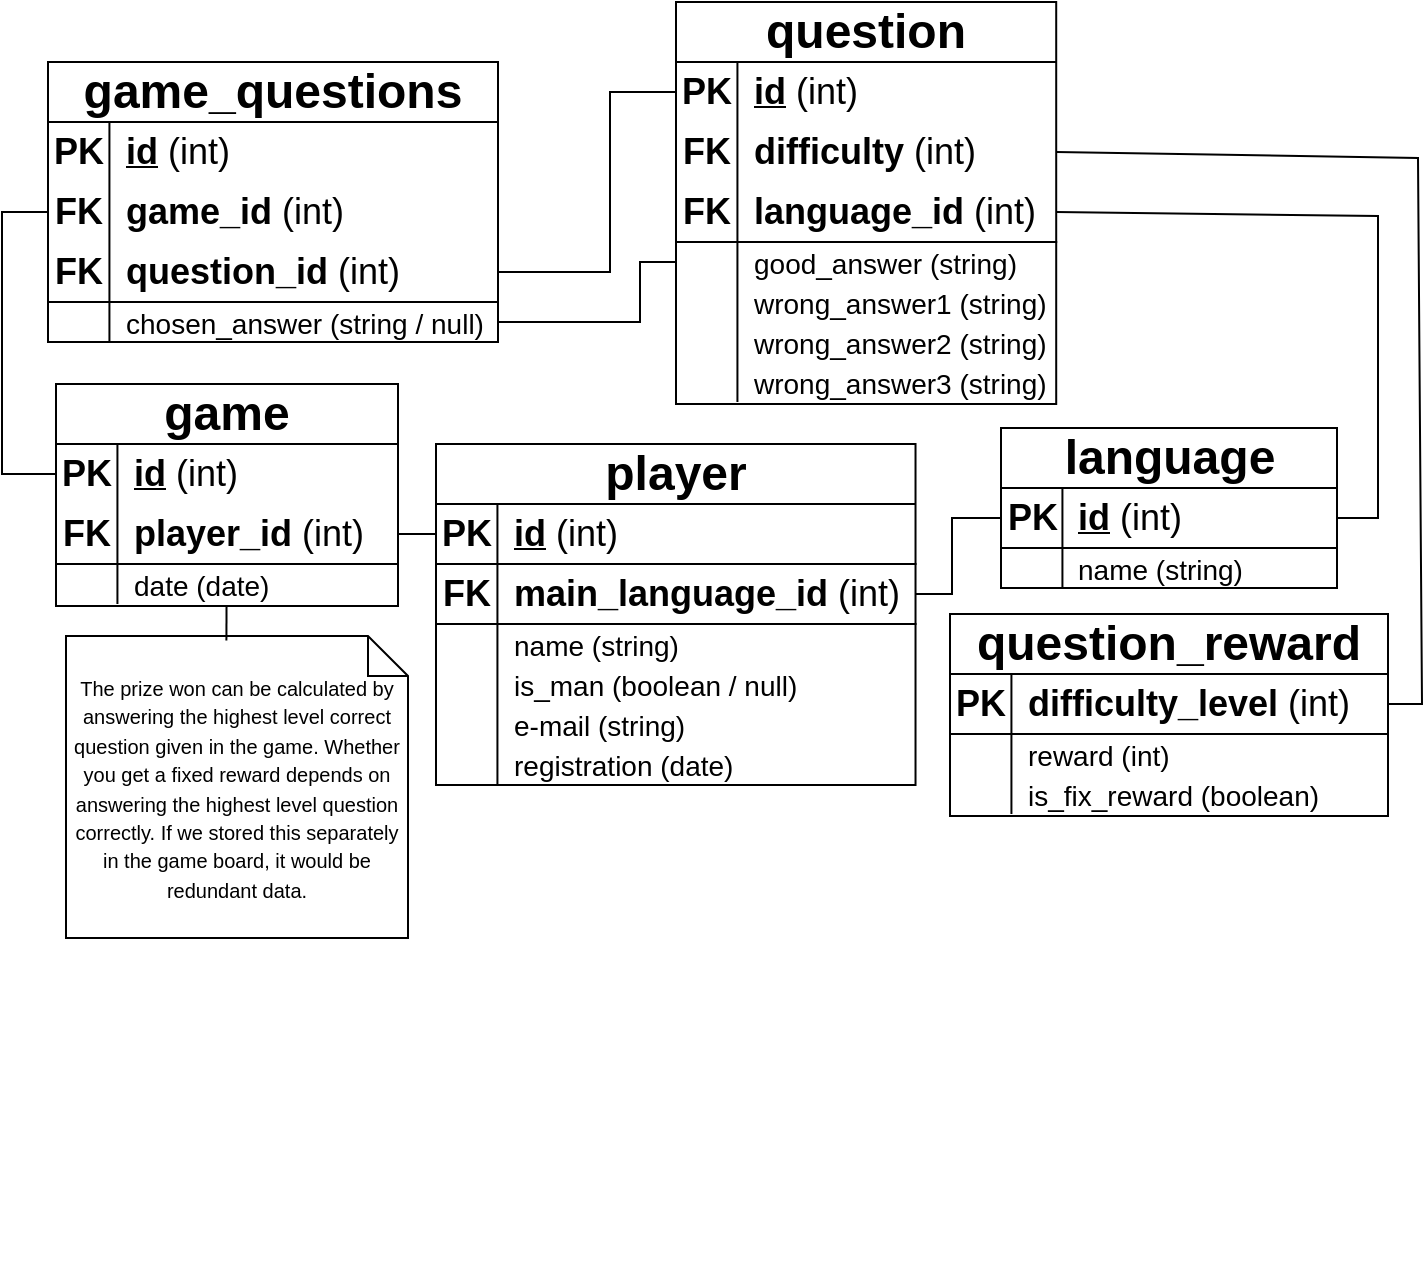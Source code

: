 <mxfile version="21.7.4" type="device">
  <diagram name="Page-1" id="cfBk19PfN_RASMxErwAL">
    <mxGraphModel dx="989" dy="537" grid="0" gridSize="10" guides="1" tooltips="1" connect="1" arrows="1" fold="1" page="1" pageScale="1" pageWidth="850" pageHeight="1100" math="0" shadow="0">
      <root>
        <mxCell id="0" />
        <mxCell id="1" parent="0" />
        <mxCell id="Cbe2RraBzgDYHhXFiiV8-69" value="&lt;font style=&quot;font-size: 24px;&quot;&gt;player&lt;/font&gt;" style="shape=table;startSize=30;container=1;collapsible=1;childLayout=tableLayout;fixedRows=1;rowLines=0;fontStyle=1;align=center;resizeLast=1;html=1;whiteSpace=wrap;labelBorderColor=none;" parent="1" vertex="1">
          <mxGeometry x="349" y="349" width="239.759" height="170.5" as="geometry">
            <mxRectangle x="263" y="378.5" width="107" height="41" as="alternateBounds" />
          </mxGeometry>
        </mxCell>
        <mxCell id="Cbe2RraBzgDYHhXFiiV8-70" value="" style="shape=tableRow;horizontal=0;startSize=0;swimlaneHead=0;swimlaneBody=0;fillColor=none;collapsible=0;dropTarget=0;points=[[0,0.5],[1,0.5]];portConstraint=eastwest;top=0;left=0;right=0;bottom=0;html=1;" parent="Cbe2RraBzgDYHhXFiiV8-69" vertex="1">
          <mxGeometry y="30" width="239.759" height="30" as="geometry" />
        </mxCell>
        <mxCell id="Cbe2RraBzgDYHhXFiiV8-71" value="&lt;font style=&quot;font-size: 18px;&quot;&gt;PK&lt;/font&gt;" style="shape=partialRectangle;connectable=0;fillColor=none;top=0;left=0;bottom=1;right=0;fontStyle=1;overflow=hidden;html=1;whiteSpace=wrap;" parent="Cbe2RraBzgDYHhXFiiV8-70" vertex="1">
          <mxGeometry width="30.714" height="30" as="geometry">
            <mxRectangle width="30.714" height="30" as="alternateBounds" />
          </mxGeometry>
        </mxCell>
        <mxCell id="Cbe2RraBzgDYHhXFiiV8-72" value="&lt;font style=&quot;font-size: 18px;&quot;&gt;&lt;u&gt;id&lt;/u&gt;&lt;span style=&quot;font-weight: normal;&quot;&gt; (int)&lt;/span&gt;&lt;/font&gt;" style="shape=partialRectangle;connectable=0;fillColor=none;top=0;left=0;bottom=1;right=0;align=left;spacingLeft=6;fontStyle=1;overflow=hidden;html=1;whiteSpace=wrap;strokeColor=inherit;" parent="Cbe2RraBzgDYHhXFiiV8-70" vertex="1">
          <mxGeometry x="30.714" width="209.044" height="30" as="geometry">
            <mxRectangle width="209.044" height="30" as="alternateBounds" />
          </mxGeometry>
        </mxCell>
        <mxCell id="B2TTQy6Bw16YjT0ZgOKs-79" value="" style="shape=tableRow;horizontal=0;startSize=0;swimlaneHead=0;swimlaneBody=0;fillColor=none;collapsible=0;dropTarget=0;points=[[0,0.5],[1,0.5]];portConstraint=eastwest;top=0;left=0;right=0;bottom=0;html=1;" vertex="1" parent="Cbe2RraBzgDYHhXFiiV8-69">
          <mxGeometry y="60" width="239.759" height="30" as="geometry" />
        </mxCell>
        <mxCell id="B2TTQy6Bw16YjT0ZgOKs-80" value="&lt;font style=&quot;font-size: 18px;&quot;&gt;FK&lt;/font&gt;" style="shape=partialRectangle;connectable=0;fillColor=none;top=0;left=0;bottom=1;right=0;fontStyle=1;overflow=hidden;html=1;whiteSpace=wrap;" vertex="1" parent="B2TTQy6Bw16YjT0ZgOKs-79">
          <mxGeometry width="30.714" height="30" as="geometry">
            <mxRectangle width="30.714" height="30" as="alternateBounds" />
          </mxGeometry>
        </mxCell>
        <mxCell id="B2TTQy6Bw16YjT0ZgOKs-81" value="&lt;span style=&quot;font-size: 18px;&quot;&gt;main_language_id &lt;span style=&quot;font-weight: normal;&quot;&gt;(int)&lt;/span&gt;&lt;/span&gt;" style="shape=partialRectangle;connectable=0;fillColor=none;top=0;left=0;bottom=1;right=0;align=left;spacingLeft=6;fontStyle=1;overflow=hidden;html=1;whiteSpace=wrap;strokeColor=inherit;" vertex="1" parent="B2TTQy6Bw16YjT0ZgOKs-79">
          <mxGeometry x="30.714" width="209.044" height="30" as="geometry">
            <mxRectangle width="209.044" height="30" as="alternateBounds" />
          </mxGeometry>
        </mxCell>
        <mxCell id="Cbe2RraBzgDYHhXFiiV8-76" value="" style="shape=tableRow;horizontal=0;startSize=0;swimlaneHead=0;swimlaneBody=0;fillColor=none;collapsible=0;dropTarget=0;points=[[0,0.5],[1,0.5]];portConstraint=eastwest;top=0;left=0;right=0;bottom=0;html=1;" parent="Cbe2RraBzgDYHhXFiiV8-69" vertex="1">
          <mxGeometry y="90" width="239.759" height="20" as="geometry" />
        </mxCell>
        <mxCell id="Cbe2RraBzgDYHhXFiiV8-77" value="" style="shape=partialRectangle;connectable=0;fillColor=none;top=0;left=0;bottom=0;right=0;editable=1;overflow=hidden;html=1;whiteSpace=wrap;" parent="Cbe2RraBzgDYHhXFiiV8-76" vertex="1">
          <mxGeometry width="30.714" height="20" as="geometry">
            <mxRectangle width="30.714" height="20" as="alternateBounds" />
          </mxGeometry>
        </mxCell>
        <mxCell id="Cbe2RraBzgDYHhXFiiV8-78" value="&lt;font style=&quot;font-size: 14px;&quot;&gt;name (string)&lt;/font&gt;" style="shape=partialRectangle;connectable=0;fillColor=none;top=0;left=0;bottom=0;right=0;align=left;spacingLeft=6;overflow=hidden;html=1;whiteSpace=wrap;spacingTop=0;" parent="Cbe2RraBzgDYHhXFiiV8-76" vertex="1">
          <mxGeometry x="30.714" width="209.044" height="20" as="geometry">
            <mxRectangle width="209.044" height="20" as="alternateBounds" />
          </mxGeometry>
        </mxCell>
        <mxCell id="Cbe2RraBzgDYHhXFiiV8-79" value="" style="shape=tableRow;horizontal=0;startSize=0;swimlaneHead=0;swimlaneBody=0;fillColor=none;collapsible=0;dropTarget=0;points=[[0,0.5],[1,0.5]];portConstraint=eastwest;top=0;left=0;right=0;bottom=0;html=1;" parent="Cbe2RraBzgDYHhXFiiV8-69" vertex="1">
          <mxGeometry y="110" width="239.759" height="20" as="geometry" />
        </mxCell>
        <mxCell id="Cbe2RraBzgDYHhXFiiV8-80" value="" style="shape=partialRectangle;connectable=0;fillColor=none;top=0;left=0;bottom=0;right=0;editable=1;overflow=hidden;html=1;whiteSpace=wrap;" parent="Cbe2RraBzgDYHhXFiiV8-79" vertex="1">
          <mxGeometry width="30.714" height="20" as="geometry">
            <mxRectangle width="30.714" height="20" as="alternateBounds" />
          </mxGeometry>
        </mxCell>
        <mxCell id="Cbe2RraBzgDYHhXFiiV8-81" value="&lt;font style=&quot;font-size: 14px;&quot;&gt;is_man (boolean / null)&lt;/font&gt;" style="shape=partialRectangle;connectable=0;fillColor=none;top=0;left=0;bottom=0;right=0;align=left;spacingLeft=6;overflow=hidden;html=1;whiteSpace=wrap;spacing=2;spacingTop=0;" parent="Cbe2RraBzgDYHhXFiiV8-79" vertex="1">
          <mxGeometry x="30.714" width="209.044" height="20" as="geometry">
            <mxRectangle width="209.044" height="20" as="alternateBounds" />
          </mxGeometry>
        </mxCell>
        <mxCell id="Cbe2RraBzgDYHhXFiiV8-86" value="" style="shape=tableRow;horizontal=0;startSize=0;swimlaneHead=0;swimlaneBody=0;fillColor=none;collapsible=0;dropTarget=0;points=[[0,0.5],[1,0.5]];portConstraint=eastwest;top=0;left=0;right=0;bottom=0;html=1;" parent="Cbe2RraBzgDYHhXFiiV8-69" vertex="1">
          <mxGeometry y="130" width="239.759" height="20" as="geometry" />
        </mxCell>
        <mxCell id="Cbe2RraBzgDYHhXFiiV8-87" value="" style="shape=partialRectangle;connectable=0;fillColor=none;top=0;left=0;bottom=0;right=0;editable=1;overflow=hidden;html=1;whiteSpace=wrap;" parent="Cbe2RraBzgDYHhXFiiV8-86" vertex="1">
          <mxGeometry width="30.714" height="20" as="geometry">
            <mxRectangle width="30.714" height="20" as="alternateBounds" />
          </mxGeometry>
        </mxCell>
        <mxCell id="Cbe2RraBzgDYHhXFiiV8-88" value="&lt;font style=&quot;font-size: 14px;&quot;&gt;e-mail (string)&lt;br&gt;&lt;/font&gt;" style="shape=partialRectangle;connectable=0;fillColor=none;top=0;left=0;bottom=0;right=0;align=left;spacingLeft=6;overflow=hidden;html=1;whiteSpace=wrap;spacingTop=0;" parent="Cbe2RraBzgDYHhXFiiV8-86" vertex="1">
          <mxGeometry x="30.714" width="209.044" height="20" as="geometry">
            <mxRectangle width="209.044" height="20" as="alternateBounds" />
          </mxGeometry>
        </mxCell>
        <mxCell id="B2TTQy6Bw16YjT0ZgOKs-39" value="" style="shape=tableRow;horizontal=0;startSize=0;swimlaneHead=0;swimlaneBody=0;fillColor=none;collapsible=0;dropTarget=0;points=[[0,0.5],[1,0.5]];portConstraint=eastwest;top=0;left=0;right=0;bottom=0;html=1;" vertex="1" parent="Cbe2RraBzgDYHhXFiiV8-69">
          <mxGeometry y="150" width="239.759" height="20" as="geometry" />
        </mxCell>
        <mxCell id="B2TTQy6Bw16YjT0ZgOKs-40" value="" style="shape=partialRectangle;connectable=0;fillColor=none;top=0;left=0;bottom=0;right=0;editable=1;overflow=hidden;html=1;whiteSpace=wrap;" vertex="1" parent="B2TTQy6Bw16YjT0ZgOKs-39">
          <mxGeometry width="30.714" height="20" as="geometry">
            <mxRectangle width="30.714" height="20" as="alternateBounds" />
          </mxGeometry>
        </mxCell>
        <mxCell id="B2TTQy6Bw16YjT0ZgOKs-41" value="&lt;font style=&quot;font-size: 14px;&quot;&gt;registration (date)&lt;br&gt;&lt;/font&gt;" style="shape=partialRectangle;connectable=0;fillColor=none;top=0;left=0;bottom=0;right=0;align=left;spacingLeft=6;overflow=hidden;html=1;whiteSpace=wrap;spacingTop=0;" vertex="1" parent="B2TTQy6Bw16YjT0ZgOKs-39">
          <mxGeometry x="30.714" width="209.044" height="20" as="geometry">
            <mxRectangle width="209.044" height="20" as="alternateBounds" />
          </mxGeometry>
        </mxCell>
        <mxCell id="Cbe2RraBzgDYHhXFiiV8-89" value="&lt;font style=&quot;font-size: 24px;&quot;&gt;question&lt;/font&gt;" style="shape=table;startSize=30;container=1;collapsible=1;childLayout=tableLayout;fixedRows=1;rowLines=0;fontStyle=1;align=center;resizeLast=1;html=1;whiteSpace=wrap;labelBorderColor=none;" parent="1" vertex="1">
          <mxGeometry x="469" y="128" width="190.103" height="201" as="geometry">
            <mxRectangle x="573" y="292" width="107" height="41" as="alternateBounds" />
          </mxGeometry>
        </mxCell>
        <mxCell id="Cbe2RraBzgDYHhXFiiV8-90" value="" style="shape=tableRow;horizontal=0;startSize=0;swimlaneHead=0;swimlaneBody=0;fillColor=none;collapsible=0;dropTarget=0;points=[[0,0.5],[1,0.5]];portConstraint=eastwest;top=0;left=0;right=0;bottom=0;html=1;" parent="Cbe2RraBzgDYHhXFiiV8-89" vertex="1">
          <mxGeometry y="30" width="190.103" height="30" as="geometry" />
        </mxCell>
        <mxCell id="Cbe2RraBzgDYHhXFiiV8-91" value="&lt;font style=&quot;font-size: 18px;&quot;&gt;PK&lt;/font&gt;" style="shape=partialRectangle;connectable=0;fillColor=none;top=0;left=0;bottom=0;right=0;fontStyle=1;overflow=hidden;html=1;whiteSpace=wrap;" parent="Cbe2RraBzgDYHhXFiiV8-90" vertex="1">
          <mxGeometry width="30.714" height="30" as="geometry">
            <mxRectangle width="30.714" height="30" as="alternateBounds" />
          </mxGeometry>
        </mxCell>
        <mxCell id="Cbe2RraBzgDYHhXFiiV8-92" value="&lt;font style=&quot;font-size: 18px;&quot;&gt;&lt;u&gt;id&lt;/u&gt;&lt;span style=&quot;font-weight: normal;&quot;&gt; (int)&lt;/span&gt;&lt;/font&gt;" style="shape=partialRectangle;connectable=0;fillColor=none;top=0;left=0;bottom=0;right=0;align=left;spacingLeft=6;fontStyle=1;overflow=hidden;html=1;whiteSpace=wrap;strokeColor=inherit;" parent="Cbe2RraBzgDYHhXFiiV8-90" vertex="1">
          <mxGeometry x="30.714" width="159.389" height="30" as="geometry">
            <mxRectangle width="159.389" height="30" as="alternateBounds" />
          </mxGeometry>
        </mxCell>
        <mxCell id="B2TTQy6Bw16YjT0ZgOKs-75" value="" style="shape=tableRow;horizontal=0;startSize=0;swimlaneHead=0;swimlaneBody=0;fillColor=none;collapsible=0;dropTarget=0;points=[[0,0.5],[1,0.5]];portConstraint=eastwest;top=0;left=0;right=0;bottom=0;html=1;" vertex="1" parent="Cbe2RraBzgDYHhXFiiV8-89">
          <mxGeometry y="60" width="190.103" height="30" as="geometry" />
        </mxCell>
        <mxCell id="B2TTQy6Bw16YjT0ZgOKs-76" value="&lt;font style=&quot;font-size: 18px;&quot;&gt;FK&lt;/font&gt;" style="shape=partialRectangle;connectable=0;fillColor=none;top=0;left=0;bottom=0;right=0;fontStyle=1;overflow=hidden;html=1;whiteSpace=wrap;" vertex="1" parent="B2TTQy6Bw16YjT0ZgOKs-75">
          <mxGeometry width="30.714" height="30" as="geometry">
            <mxRectangle width="30.714" height="30" as="alternateBounds" />
          </mxGeometry>
        </mxCell>
        <mxCell id="B2TTQy6Bw16YjT0ZgOKs-77" value="&lt;font style=&quot;font-size: 18px;&quot;&gt;difficulty&lt;span style=&quot;font-weight: normal;&quot;&gt; (int)&lt;/span&gt;&lt;/font&gt;" style="shape=partialRectangle;connectable=0;fillColor=none;top=0;left=0;bottom=0;right=0;align=left;spacingLeft=6;fontStyle=1;overflow=hidden;html=1;whiteSpace=wrap;strokeColor=inherit;" vertex="1" parent="B2TTQy6Bw16YjT0ZgOKs-75">
          <mxGeometry x="30.714" width="159.389" height="30" as="geometry">
            <mxRectangle width="159.389" height="30" as="alternateBounds" />
          </mxGeometry>
        </mxCell>
        <mxCell id="B2TTQy6Bw16YjT0ZgOKs-72" value="" style="shape=tableRow;horizontal=0;startSize=0;swimlaneHead=0;swimlaneBody=0;fillColor=none;collapsible=0;dropTarget=0;points=[[0,0.5],[1,0.5]];portConstraint=eastwest;top=0;left=0;right=0;bottom=0;html=1;" vertex="1" parent="Cbe2RraBzgDYHhXFiiV8-89">
          <mxGeometry y="90" width="190.103" height="30" as="geometry" />
        </mxCell>
        <mxCell id="B2TTQy6Bw16YjT0ZgOKs-73" value="&lt;font style=&quot;font-size: 18px;&quot;&gt;FK&lt;/font&gt;" style="shape=partialRectangle;connectable=0;fillColor=none;top=0;left=0;bottom=1;right=0;fontStyle=1;overflow=hidden;html=1;whiteSpace=wrap;" vertex="1" parent="B2TTQy6Bw16YjT0ZgOKs-72">
          <mxGeometry width="30.714" height="30" as="geometry">
            <mxRectangle width="30.714" height="30" as="alternateBounds" />
          </mxGeometry>
        </mxCell>
        <mxCell id="B2TTQy6Bw16YjT0ZgOKs-74" value="&lt;font style=&quot;font-size: 18px;&quot;&gt;language_id&lt;span style=&quot;font-weight: normal;&quot;&gt;&amp;nbsp;(int)&lt;/span&gt;&lt;/font&gt;" style="shape=partialRectangle;connectable=0;fillColor=none;top=0;left=0;bottom=1;right=0;align=left;spacingLeft=6;fontStyle=1;overflow=hidden;html=1;whiteSpace=wrap;strokeColor=inherit;" vertex="1" parent="B2TTQy6Bw16YjT0ZgOKs-72">
          <mxGeometry x="30.714" width="159.389" height="30" as="geometry">
            <mxRectangle width="159.389" height="30" as="alternateBounds" />
          </mxGeometry>
        </mxCell>
        <mxCell id="Cbe2RraBzgDYHhXFiiV8-96" value="" style="shape=tableRow;horizontal=0;startSize=0;swimlaneHead=0;swimlaneBody=0;fillColor=none;collapsible=0;dropTarget=0;points=[[0,0.5],[1,0.5]];portConstraint=eastwest;top=0;left=0;right=0;bottom=0;html=1;" parent="Cbe2RraBzgDYHhXFiiV8-89" vertex="1">
          <mxGeometry y="120" width="190.103" height="20" as="geometry" />
        </mxCell>
        <mxCell id="Cbe2RraBzgDYHhXFiiV8-97" value="" style="shape=partialRectangle;connectable=0;fillColor=none;top=0;left=0;bottom=0;right=0;editable=1;overflow=hidden;html=1;whiteSpace=wrap;" parent="Cbe2RraBzgDYHhXFiiV8-96" vertex="1">
          <mxGeometry width="30.714" height="20" as="geometry">
            <mxRectangle width="30.714" height="20" as="alternateBounds" />
          </mxGeometry>
        </mxCell>
        <mxCell id="Cbe2RraBzgDYHhXFiiV8-98" value="&lt;font style=&quot;font-size: 14px;&quot;&gt;good_answer (string)&lt;/font&gt;" style="shape=partialRectangle;connectable=0;fillColor=none;top=0;left=0;bottom=0;right=0;align=left;spacingLeft=6;overflow=hidden;html=1;whiteSpace=wrap;spacing=2;spacingTop=0;" parent="Cbe2RraBzgDYHhXFiiV8-96" vertex="1">
          <mxGeometry x="30.714" width="159.389" height="20" as="geometry">
            <mxRectangle width="159.389" height="20" as="alternateBounds" />
          </mxGeometry>
        </mxCell>
        <mxCell id="Cbe2RraBzgDYHhXFiiV8-99" value="" style="shape=tableRow;horizontal=0;startSize=0;swimlaneHead=0;swimlaneBody=0;fillColor=none;collapsible=0;dropTarget=0;points=[[0,0.5],[1,0.5]];portConstraint=eastwest;top=0;left=0;right=0;bottom=0;html=1;" parent="Cbe2RraBzgDYHhXFiiV8-89" vertex="1">
          <mxGeometry y="140" width="190.103" height="20" as="geometry" />
        </mxCell>
        <mxCell id="Cbe2RraBzgDYHhXFiiV8-100" value="" style="shape=partialRectangle;connectable=0;fillColor=none;top=0;left=0;bottom=0;right=0;editable=1;overflow=hidden;html=1;whiteSpace=wrap;" parent="Cbe2RraBzgDYHhXFiiV8-99" vertex="1">
          <mxGeometry width="30.714" height="20" as="geometry">
            <mxRectangle width="30.714" height="20" as="alternateBounds" />
          </mxGeometry>
        </mxCell>
        <mxCell id="Cbe2RraBzgDYHhXFiiV8-101" value="&lt;font style=&quot;font-size: 14px;&quot;&gt;wrong_answer1 (string)&lt;/font&gt;" style="shape=partialRectangle;connectable=0;fillColor=none;top=0;left=0;bottom=0;right=0;align=left;spacingLeft=6;overflow=hidden;html=1;whiteSpace=wrap;spacingTop=0;" parent="Cbe2RraBzgDYHhXFiiV8-99" vertex="1">
          <mxGeometry x="30.714" width="159.389" height="20" as="geometry">
            <mxRectangle width="159.389" height="20" as="alternateBounds" />
          </mxGeometry>
        </mxCell>
        <mxCell id="Cbe2RraBzgDYHhXFiiV8-102" value="" style="shape=tableRow;horizontal=0;startSize=0;swimlaneHead=0;swimlaneBody=0;fillColor=none;collapsible=0;dropTarget=0;points=[[0,0.5],[1,0.5]];portConstraint=eastwest;top=0;left=0;right=0;bottom=0;html=1;" parent="Cbe2RraBzgDYHhXFiiV8-89" vertex="1">
          <mxGeometry y="160" width="190.103" height="20" as="geometry" />
        </mxCell>
        <mxCell id="Cbe2RraBzgDYHhXFiiV8-103" value="" style="shape=partialRectangle;connectable=0;fillColor=none;top=0;left=0;bottom=0;right=0;editable=1;overflow=hidden;html=1;whiteSpace=wrap;" parent="Cbe2RraBzgDYHhXFiiV8-102" vertex="1">
          <mxGeometry width="30.714" height="20" as="geometry">
            <mxRectangle width="30.714" height="20" as="alternateBounds" />
          </mxGeometry>
        </mxCell>
        <mxCell id="Cbe2RraBzgDYHhXFiiV8-104" value="&lt;font style=&quot;font-size: 14px;&quot;&gt;wrong_answer2 (string)&lt;/font&gt;" style="shape=partialRectangle;connectable=0;fillColor=none;top=0;left=0;bottom=0;right=0;align=left;spacingLeft=6;overflow=hidden;html=1;whiteSpace=wrap;spacingTop=0;" parent="Cbe2RraBzgDYHhXFiiV8-102" vertex="1">
          <mxGeometry x="30.714" width="159.389" height="20" as="geometry">
            <mxRectangle width="159.389" height="20" as="alternateBounds" />
          </mxGeometry>
        </mxCell>
        <mxCell id="Cbe2RraBzgDYHhXFiiV8-105" value="" style="shape=tableRow;horizontal=0;startSize=0;swimlaneHead=0;swimlaneBody=0;fillColor=none;collapsible=0;dropTarget=0;points=[[0,0.5],[1,0.5]];portConstraint=eastwest;top=0;left=0;right=0;bottom=0;html=1;" parent="Cbe2RraBzgDYHhXFiiV8-89" vertex="1">
          <mxGeometry y="180" width="190.103" height="20" as="geometry" />
        </mxCell>
        <mxCell id="Cbe2RraBzgDYHhXFiiV8-106" value="" style="shape=partialRectangle;connectable=0;fillColor=none;top=0;left=0;bottom=0;right=0;editable=1;overflow=hidden;html=1;whiteSpace=wrap;" parent="Cbe2RraBzgDYHhXFiiV8-105" vertex="1">
          <mxGeometry width="30.714" height="20" as="geometry">
            <mxRectangle width="30.714" height="20" as="alternateBounds" />
          </mxGeometry>
        </mxCell>
        <mxCell id="Cbe2RraBzgDYHhXFiiV8-107" value="&lt;font style=&quot;font-size: 14px;&quot;&gt;wrong_answer3 (string)&lt;/font&gt;" style="shape=partialRectangle;connectable=0;fillColor=none;top=0;left=0;bottom=0;right=0;align=left;spacingLeft=6;overflow=hidden;html=1;whiteSpace=wrap;spacingTop=0;" parent="Cbe2RraBzgDYHhXFiiV8-105" vertex="1">
          <mxGeometry x="30.714" width="159.389" height="20" as="geometry">
            <mxRectangle width="159.389" height="20" as="alternateBounds" />
          </mxGeometry>
        </mxCell>
        <mxCell id="Cbe2RraBzgDYHhXFiiV8-108" value="&lt;font style=&quot;font-size: 24px;&quot;&gt;game&lt;/font&gt;" style="shape=table;startSize=30;container=1;collapsible=1;childLayout=tableLayout;fixedRows=1;rowLines=0;fontStyle=1;align=center;resizeLast=1;html=1;whiteSpace=wrap;labelBorderColor=none;" parent="1" vertex="1">
          <mxGeometry x="159" y="319" width="171" height="111" as="geometry">
            <mxRectangle x="573" y="292" width="107" height="41" as="alternateBounds" />
          </mxGeometry>
        </mxCell>
        <mxCell id="Cbe2RraBzgDYHhXFiiV8-109" value="" style="shape=tableRow;horizontal=0;startSize=0;swimlaneHead=0;swimlaneBody=0;fillColor=none;collapsible=0;dropTarget=0;points=[[0,0.5],[1,0.5]];portConstraint=eastwest;top=0;left=0;right=0;bottom=0;html=1;" parent="Cbe2RraBzgDYHhXFiiV8-108" vertex="1">
          <mxGeometry y="30" width="171" height="30" as="geometry" />
        </mxCell>
        <mxCell id="Cbe2RraBzgDYHhXFiiV8-110" value="&lt;font style=&quot;font-size: 18px;&quot;&gt;PK&lt;/font&gt;" style="shape=partialRectangle;connectable=0;fillColor=none;top=0;left=0;bottom=0;right=0;fontStyle=1;overflow=hidden;html=1;whiteSpace=wrap;" parent="Cbe2RraBzgDYHhXFiiV8-109" vertex="1">
          <mxGeometry width="30.714" height="30" as="geometry">
            <mxRectangle width="30.714" height="30" as="alternateBounds" />
          </mxGeometry>
        </mxCell>
        <mxCell id="Cbe2RraBzgDYHhXFiiV8-111" value="&lt;font style=&quot;font-size: 18px;&quot;&gt;&lt;u&gt;id&lt;/u&gt;&lt;span style=&quot;font-weight: normal;&quot;&gt; (int)&lt;/span&gt;&lt;/font&gt;" style="shape=partialRectangle;connectable=0;fillColor=none;top=0;left=0;bottom=0;right=0;align=left;spacingLeft=6;fontStyle=1;overflow=hidden;html=1;whiteSpace=wrap;strokeColor=inherit;" parent="Cbe2RraBzgDYHhXFiiV8-109" vertex="1">
          <mxGeometry x="30.714" width="140.286" height="30" as="geometry">
            <mxRectangle width="140.286" height="30" as="alternateBounds" />
          </mxGeometry>
        </mxCell>
        <mxCell id="Cbe2RraBzgDYHhXFiiV8-121" value="" style="shape=tableRow;horizontal=0;startSize=0;swimlaneHead=0;swimlaneBody=0;fillColor=none;collapsible=0;dropTarget=0;points=[[0,0.5],[1,0.5]];portConstraint=eastwest;top=0;left=0;right=0;bottom=0;html=1;" parent="Cbe2RraBzgDYHhXFiiV8-108" vertex="1">
          <mxGeometry y="60" width="171" height="30" as="geometry" />
        </mxCell>
        <mxCell id="Cbe2RraBzgDYHhXFiiV8-122" value="&lt;font style=&quot;font-size: 18px;&quot;&gt;FK&lt;/font&gt;" style="shape=partialRectangle;connectable=0;fillColor=none;top=0;left=0;bottom=1;right=0;fontStyle=1;overflow=hidden;html=1;whiteSpace=wrap;" parent="Cbe2RraBzgDYHhXFiiV8-121" vertex="1">
          <mxGeometry width="30.714" height="30" as="geometry">
            <mxRectangle width="30.714" height="30" as="alternateBounds" />
          </mxGeometry>
        </mxCell>
        <mxCell id="Cbe2RraBzgDYHhXFiiV8-123" value="&lt;font style=&quot;font-size: 18px;&quot;&gt;player_id&amp;nbsp;&lt;span style=&quot;font-weight: normal;&quot;&gt;(int)&lt;/span&gt;&lt;/font&gt;" style="shape=partialRectangle;connectable=0;fillColor=none;top=0;left=0;bottom=1;right=0;align=left;spacingLeft=6;fontStyle=1;overflow=hidden;html=1;whiteSpace=wrap;strokeColor=inherit;" parent="Cbe2RraBzgDYHhXFiiV8-121" vertex="1">
          <mxGeometry x="30.714" width="140.286" height="30" as="geometry">
            <mxRectangle width="140.286" height="30" as="alternateBounds" />
          </mxGeometry>
        </mxCell>
        <mxCell id="Cbe2RraBzgDYHhXFiiV8-112" value="" style="shape=tableRow;horizontal=0;startSize=0;swimlaneHead=0;swimlaneBody=0;fillColor=none;collapsible=0;dropTarget=0;points=[[0,0.5],[1,0.5]];portConstraint=eastwest;top=0;left=0;right=0;bottom=0;html=1;" parent="Cbe2RraBzgDYHhXFiiV8-108" vertex="1">
          <mxGeometry y="90" width="171" height="20" as="geometry" />
        </mxCell>
        <mxCell id="Cbe2RraBzgDYHhXFiiV8-113" value="" style="shape=partialRectangle;connectable=0;fillColor=none;top=0;left=0;bottom=0;right=0;editable=1;overflow=hidden;html=1;whiteSpace=wrap;" parent="Cbe2RraBzgDYHhXFiiV8-112" vertex="1">
          <mxGeometry width="30.714" height="20" as="geometry">
            <mxRectangle width="30.714" height="20" as="alternateBounds" />
          </mxGeometry>
        </mxCell>
        <mxCell id="Cbe2RraBzgDYHhXFiiV8-114" value="&lt;font style=&quot;font-size: 14px;&quot;&gt;date (date)&lt;/font&gt;" style="shape=partialRectangle;connectable=0;fillColor=none;top=0;left=0;bottom=0;right=0;align=left;spacingLeft=6;overflow=hidden;html=1;whiteSpace=wrap;spacingTop=0;" parent="Cbe2RraBzgDYHhXFiiV8-112" vertex="1">
          <mxGeometry x="30.714" width="140.286" height="20" as="geometry">
            <mxRectangle width="140.286" height="20" as="alternateBounds" />
          </mxGeometry>
        </mxCell>
        <mxCell id="Cbe2RraBzgDYHhXFiiV8-140" value="" style="shape=partialRectangle;connectable=0;fillColor=none;top=0;left=0;bottom=0;right=0;editable=1;overflow=hidden;html=1;whiteSpace=wrap;" parent="1" vertex="1">
          <mxGeometry x="246" y="743" width="30.714" height="20" as="geometry">
            <mxRectangle width="30.714" height="20" as="alternateBounds" />
          </mxGeometry>
        </mxCell>
        <mxCell id="Cbe2RraBzgDYHhXFiiV8-141" value="" style="shape=partialRectangle;connectable=0;fillColor=none;top=0;left=0;bottom=0;right=0;align=left;spacingLeft=6;overflow=hidden;html=1;whiteSpace=wrap;spacing=2;spacingTop=0;" parent="1" vertex="1">
          <mxGeometry x="276.714" y="743" width="140.286" height="20" as="geometry">
            <mxRectangle width="140.286" height="20" as="alternateBounds" />
          </mxGeometry>
        </mxCell>
        <mxCell id="Cbe2RraBzgDYHhXFiiV8-142" value="&lt;font style=&quot;font-size: 10px;&quot;&gt;The prize won can be calculated by answering the highest level correct question given in the game. Whether you get a fixed reward depends on answering the highest level question correctly. If we stored this separately in the game board, it would be redundant data.&lt;/font&gt;" style="shape=note;size=20;whiteSpace=wrap;html=1;" parent="1" vertex="1">
          <mxGeometry x="164" y="445" width="171" height="151" as="geometry" />
        </mxCell>
        <mxCell id="Cbe2RraBzgDYHhXFiiV8-160" value="" style="endArrow=none;html=1;rounded=0;entryX=0.469;entryY=0.015;entryDx=0;entryDy=0;entryPerimeter=0;" parent="1" source="Cbe2RraBzgDYHhXFiiV8-108" target="Cbe2RraBzgDYHhXFiiV8-142" edge="1">
          <mxGeometry relative="1" as="geometry">
            <mxPoint x="296" y="465" as="sourcePoint" />
            <mxPoint x="456" y="465" as="targetPoint" />
          </mxGeometry>
        </mxCell>
        <mxCell id="Cbe2RraBzgDYHhXFiiV8-183" value="&lt;font style=&quot;font-size: 24px;&quot;&gt;game_questions&lt;/font&gt;" style="shape=table;startSize=30;container=1;collapsible=1;childLayout=tableLayout;fixedRows=1;rowLines=0;fontStyle=1;align=center;resizeLast=1;html=1;whiteSpace=wrap;labelBorderColor=none;" parent="1" vertex="1">
          <mxGeometry x="155" y="158" width="225" height="140" as="geometry">
            <mxRectangle x="573" y="292" width="107" height="41" as="alternateBounds" />
          </mxGeometry>
        </mxCell>
        <mxCell id="Cbe2RraBzgDYHhXFiiV8-184" value="" style="shape=tableRow;horizontal=0;startSize=0;swimlaneHead=0;swimlaneBody=0;fillColor=none;collapsible=0;dropTarget=0;points=[[0,0.5],[1,0.5]];portConstraint=eastwest;top=0;left=0;right=0;bottom=0;html=1;" parent="Cbe2RraBzgDYHhXFiiV8-183" vertex="1">
          <mxGeometry y="30" width="225" height="30" as="geometry" />
        </mxCell>
        <mxCell id="Cbe2RraBzgDYHhXFiiV8-185" value="&lt;font style=&quot;font-size: 18px;&quot;&gt;PK&lt;/font&gt;" style="shape=partialRectangle;connectable=0;fillColor=none;top=0;left=0;bottom=0;right=0;fontStyle=1;overflow=hidden;html=1;whiteSpace=wrap;" parent="Cbe2RraBzgDYHhXFiiV8-184" vertex="1">
          <mxGeometry width="30.714" height="30" as="geometry">
            <mxRectangle width="30.714" height="30" as="alternateBounds" />
          </mxGeometry>
        </mxCell>
        <mxCell id="Cbe2RraBzgDYHhXFiiV8-186" value="&lt;font style=&quot;font-size: 18px;&quot;&gt;&lt;u&gt;id&lt;/u&gt;&lt;span style=&quot;font-weight: normal;&quot;&gt; (int)&lt;/span&gt;&lt;/font&gt;" style="shape=partialRectangle;connectable=0;fillColor=none;top=0;left=0;bottom=0;right=0;align=left;spacingLeft=6;fontStyle=1;overflow=hidden;html=1;whiteSpace=wrap;strokeColor=inherit;" parent="Cbe2RraBzgDYHhXFiiV8-184" vertex="1">
          <mxGeometry x="30.714" width="194.286" height="30" as="geometry">
            <mxRectangle width="194.286" height="30" as="alternateBounds" />
          </mxGeometry>
        </mxCell>
        <mxCell id="Cbe2RraBzgDYHhXFiiV8-194" value="" style="shape=tableRow;horizontal=0;startSize=0;swimlaneHead=0;swimlaneBody=0;fillColor=none;collapsible=0;dropTarget=0;points=[[0,0.5],[1,0.5]];portConstraint=eastwest;top=0;left=0;right=0;bottom=0;html=1;" parent="Cbe2RraBzgDYHhXFiiV8-183" vertex="1">
          <mxGeometry y="60" width="225" height="30" as="geometry" />
        </mxCell>
        <mxCell id="Cbe2RraBzgDYHhXFiiV8-195" value="&lt;font style=&quot;font-size: 18px;&quot;&gt;FK&lt;/font&gt;" style="shape=partialRectangle;connectable=0;fillColor=none;top=0;left=0;bottom=0;right=0;fontStyle=1;overflow=hidden;html=1;whiteSpace=wrap;" parent="Cbe2RraBzgDYHhXFiiV8-194" vertex="1">
          <mxGeometry width="30.714" height="30" as="geometry">
            <mxRectangle width="30.714" height="30" as="alternateBounds" />
          </mxGeometry>
        </mxCell>
        <mxCell id="Cbe2RraBzgDYHhXFiiV8-196" value="&lt;font style=&quot;font-size: 18px;&quot;&gt;game_id&lt;span style=&quot;font-weight: normal;&quot;&gt; (int)&lt;/span&gt;&lt;/font&gt;" style="shape=partialRectangle;connectable=0;fillColor=none;top=0;left=0;bottom=0;right=0;align=left;spacingLeft=6;fontStyle=1;overflow=hidden;html=1;whiteSpace=wrap;strokeColor=inherit;" parent="Cbe2RraBzgDYHhXFiiV8-194" vertex="1">
          <mxGeometry x="30.714" width="194.286" height="30" as="geometry">
            <mxRectangle width="194.286" height="30" as="alternateBounds" />
          </mxGeometry>
        </mxCell>
        <mxCell id="Cbe2RraBzgDYHhXFiiV8-187" value="" style="shape=tableRow;horizontal=0;startSize=0;swimlaneHead=0;swimlaneBody=0;fillColor=none;collapsible=0;dropTarget=0;points=[[0,0.5],[1,0.5]];portConstraint=eastwest;top=0;left=0;right=0;bottom=0;html=1;" parent="Cbe2RraBzgDYHhXFiiV8-183" vertex="1">
          <mxGeometry y="90" width="225" height="30" as="geometry" />
        </mxCell>
        <mxCell id="Cbe2RraBzgDYHhXFiiV8-188" value="&lt;font style=&quot;font-size: 18px;&quot;&gt;FK&lt;/font&gt;" style="shape=partialRectangle;connectable=0;fillColor=none;top=0;left=0;bottom=1;right=0;fontStyle=1;overflow=hidden;html=1;whiteSpace=wrap;" parent="Cbe2RraBzgDYHhXFiiV8-187" vertex="1">
          <mxGeometry width="30.714" height="30" as="geometry">
            <mxRectangle width="30.714" height="30" as="alternateBounds" />
          </mxGeometry>
        </mxCell>
        <mxCell id="Cbe2RraBzgDYHhXFiiV8-189" value="&lt;span style=&quot;font-size: 18px;&quot;&gt;question_id &lt;span style=&quot;font-weight: normal;&quot;&gt;(int)&lt;/span&gt;&lt;/span&gt;" style="shape=partialRectangle;connectable=0;fillColor=none;top=0;left=0;bottom=1;right=0;align=left;spacingLeft=6;fontStyle=1;overflow=hidden;html=1;whiteSpace=wrap;strokeColor=inherit;" parent="Cbe2RraBzgDYHhXFiiV8-187" vertex="1">
          <mxGeometry x="30.714" width="194.286" height="30" as="geometry">
            <mxRectangle width="194.286" height="30" as="alternateBounds" />
          </mxGeometry>
        </mxCell>
        <mxCell id="Cbe2RraBzgDYHhXFiiV8-190" value="" style="shape=tableRow;horizontal=0;startSize=0;swimlaneHead=0;swimlaneBody=0;fillColor=none;collapsible=0;dropTarget=0;points=[[0,0.5],[1,0.5]];portConstraint=eastwest;top=0;left=0;right=0;bottom=0;html=1;" parent="Cbe2RraBzgDYHhXFiiV8-183" vertex="1">
          <mxGeometry y="120" width="225" height="20" as="geometry" />
        </mxCell>
        <mxCell id="Cbe2RraBzgDYHhXFiiV8-191" value="" style="shape=partialRectangle;connectable=0;fillColor=none;top=0;left=0;bottom=0;right=0;editable=1;overflow=hidden;html=1;whiteSpace=wrap;" parent="Cbe2RraBzgDYHhXFiiV8-190" vertex="1">
          <mxGeometry width="30.714" height="20" as="geometry">
            <mxRectangle width="30.714" height="20" as="alternateBounds" />
          </mxGeometry>
        </mxCell>
        <mxCell id="Cbe2RraBzgDYHhXFiiV8-192" value="&lt;font style=&quot;font-size: 14px;&quot;&gt;chosen_answer (string / null)&lt;/font&gt;" style="shape=partialRectangle;connectable=0;fillColor=none;top=0;left=0;bottom=0;right=0;align=left;spacingLeft=6;overflow=hidden;html=1;whiteSpace=wrap;spacingTop=0;" parent="Cbe2RraBzgDYHhXFiiV8-190" vertex="1">
          <mxGeometry x="30.714" width="194.286" height="20" as="geometry">
            <mxRectangle width="194.286" height="20" as="alternateBounds" />
          </mxGeometry>
        </mxCell>
        <mxCell id="Cbe2RraBzgDYHhXFiiV8-202" value="" style="endArrow=none;html=1;rounded=0;exitX=0;exitY=0.5;exitDx=0;exitDy=0;entryX=1;entryY=0.5;entryDx=0;entryDy=0;" parent="1" source="Cbe2RraBzgDYHhXFiiV8-70" target="Cbe2RraBzgDYHhXFiiV8-121" edge="1">
          <mxGeometry relative="1" as="geometry">
            <mxPoint x="385.66" y="508.01" as="sourcePoint" />
            <mxPoint x="308.3" y="504.01" as="targetPoint" />
            <Array as="points" />
          </mxGeometry>
        </mxCell>
        <mxCell id="Cbe2RraBzgDYHhXFiiV8-204" value="" style="endArrow=none;html=1;rounded=0;entryX=0;entryY=0.5;entryDx=0;entryDy=0;exitX=0;exitY=0.5;exitDx=0;exitDy=0;" parent="1" source="Cbe2RraBzgDYHhXFiiV8-109" target="Cbe2RraBzgDYHhXFiiV8-194" edge="1">
          <mxGeometry relative="1" as="geometry">
            <mxPoint x="146" y="362" as="sourcePoint" />
            <mxPoint x="131" y="231" as="targetPoint" />
            <Array as="points">
              <mxPoint x="132" y="364" />
              <mxPoint x="132" y="233" />
            </Array>
          </mxGeometry>
        </mxCell>
        <mxCell id="Cbe2RraBzgDYHhXFiiV8-206" value="" style="endArrow=none;html=1;rounded=0;entryX=1;entryY=0.5;entryDx=0;entryDy=0;exitX=0;exitY=0.5;exitDx=0;exitDy=0;" parent="1" source="Cbe2RraBzgDYHhXFiiV8-90" target="Cbe2RraBzgDYHhXFiiV8-187" edge="1">
          <mxGeometry relative="1" as="geometry">
            <mxPoint x="385" y="84" as="sourcePoint" />
            <mxPoint x="545" y="84" as="targetPoint" />
            <Array as="points">
              <mxPoint x="436" y="173" />
              <mxPoint x="436" y="263" />
            </Array>
          </mxGeometry>
        </mxCell>
        <mxCell id="Cbe2RraBzgDYHhXFiiV8-208" value="" style="endArrow=none;html=1;rounded=0;exitX=1;exitY=0.5;exitDx=0;exitDy=0;entryX=0;entryY=0.5;entryDx=0;entryDy=0;" parent="1" source="Cbe2RraBzgDYHhXFiiV8-190" target="Cbe2RraBzgDYHhXFiiV8-96" edge="1">
          <mxGeometry relative="1" as="geometry">
            <mxPoint x="614" y="368" as="sourcePoint" />
            <mxPoint x="774" y="368" as="targetPoint" />
            <Array as="points">
              <mxPoint x="451" y="288" />
              <mxPoint x="451" y="258" />
            </Array>
          </mxGeometry>
        </mxCell>
        <mxCell id="Cbe2RraBzgDYHhXFiiV8-209" value="&lt;font style=&quot;font-size: 24px;&quot;&gt;question_reward&lt;/font&gt;" style="shape=table;startSize=30;container=1;collapsible=1;childLayout=tableLayout;fixedRows=1;rowLines=0;fontStyle=1;align=center;resizeLast=1;html=1;whiteSpace=wrap;labelBorderColor=none;" parent="1" vertex="1">
          <mxGeometry x="606" y="434" width="219" height="101" as="geometry">
            <mxRectangle x="573" y="292" width="107" height="41" as="alternateBounds" />
          </mxGeometry>
        </mxCell>
        <mxCell id="Cbe2RraBzgDYHhXFiiV8-213" value="" style="shape=tableRow;horizontal=0;startSize=0;swimlaneHead=0;swimlaneBody=0;fillColor=none;collapsible=0;dropTarget=0;points=[[0,0.5],[1,0.5]];portConstraint=eastwest;top=0;left=0;right=0;bottom=0;html=1;" parent="Cbe2RraBzgDYHhXFiiV8-209" vertex="1">
          <mxGeometry y="30" width="219" height="30" as="geometry" />
        </mxCell>
        <mxCell id="Cbe2RraBzgDYHhXFiiV8-214" value="&lt;font style=&quot;font-size: 18px;&quot;&gt;PK&lt;/font&gt;" style="shape=partialRectangle;connectable=0;fillColor=none;top=0;left=0;bottom=1;right=0;fontStyle=1;overflow=hidden;html=1;whiteSpace=wrap;" parent="Cbe2RraBzgDYHhXFiiV8-213" vertex="1">
          <mxGeometry width="30.714" height="30" as="geometry">
            <mxRectangle width="30.714" height="30" as="alternateBounds" />
          </mxGeometry>
        </mxCell>
        <mxCell id="Cbe2RraBzgDYHhXFiiV8-215" value="&lt;font style=&quot;font-size: 18px;&quot;&gt;difficulty_level&amp;nbsp;&lt;span style=&quot;font-weight: normal;&quot;&gt;(int)&lt;/span&gt;&lt;/font&gt;" style="shape=partialRectangle;connectable=0;fillColor=none;top=0;left=0;bottom=1;right=0;align=left;spacingLeft=6;fontStyle=1;overflow=hidden;html=1;whiteSpace=wrap;strokeColor=inherit;" parent="Cbe2RraBzgDYHhXFiiV8-213" vertex="1">
          <mxGeometry x="30.714" width="188.286" height="30" as="geometry">
            <mxRectangle width="188.286" height="30" as="alternateBounds" />
          </mxGeometry>
        </mxCell>
        <mxCell id="Cbe2RraBzgDYHhXFiiV8-216" value="" style="shape=tableRow;horizontal=0;startSize=0;swimlaneHead=0;swimlaneBody=0;fillColor=none;collapsible=0;dropTarget=0;points=[[0,0.5],[1,0.5]];portConstraint=eastwest;top=0;left=0;right=0;bottom=0;html=1;" parent="Cbe2RraBzgDYHhXFiiV8-209" vertex="1">
          <mxGeometry y="60" width="219" height="20" as="geometry" />
        </mxCell>
        <mxCell id="Cbe2RraBzgDYHhXFiiV8-217" value="" style="shape=partialRectangle;connectable=0;fillColor=none;top=0;left=0;bottom=0;right=0;editable=1;overflow=hidden;html=1;whiteSpace=wrap;" parent="Cbe2RraBzgDYHhXFiiV8-216" vertex="1">
          <mxGeometry width="30.714" height="20" as="geometry">
            <mxRectangle width="30.714" height="20" as="alternateBounds" />
          </mxGeometry>
        </mxCell>
        <mxCell id="Cbe2RraBzgDYHhXFiiV8-218" value="&lt;font style=&quot;font-size: 14px;&quot;&gt;reward (int)&lt;/font&gt;" style="shape=partialRectangle;connectable=0;fillColor=none;top=0;left=0;bottom=0;right=0;align=left;spacingLeft=6;overflow=hidden;html=1;whiteSpace=wrap;spacingTop=0;" parent="Cbe2RraBzgDYHhXFiiV8-216" vertex="1">
          <mxGeometry x="30.714" width="188.286" height="20" as="geometry">
            <mxRectangle width="188.286" height="20" as="alternateBounds" />
          </mxGeometry>
        </mxCell>
        <mxCell id="Cbe2RraBzgDYHhXFiiV8-230" value="" style="shape=tableRow;horizontal=0;startSize=0;swimlaneHead=0;swimlaneBody=0;fillColor=none;collapsible=0;dropTarget=0;points=[[0,0.5],[1,0.5]];portConstraint=eastwest;top=0;left=0;right=0;bottom=0;html=1;" parent="Cbe2RraBzgDYHhXFiiV8-209" vertex="1">
          <mxGeometry y="80" width="219" height="20" as="geometry" />
        </mxCell>
        <mxCell id="Cbe2RraBzgDYHhXFiiV8-231" value="" style="shape=partialRectangle;connectable=0;fillColor=none;top=0;left=0;bottom=0;right=0;editable=1;overflow=hidden;html=1;whiteSpace=wrap;" parent="Cbe2RraBzgDYHhXFiiV8-230" vertex="1">
          <mxGeometry width="30.714" height="20" as="geometry">
            <mxRectangle width="30.714" height="20" as="alternateBounds" />
          </mxGeometry>
        </mxCell>
        <mxCell id="Cbe2RraBzgDYHhXFiiV8-232" value="&lt;font style=&quot;font-size: 14px;&quot;&gt;is_fix_reward (boolean)&lt;/font&gt;" style="shape=partialRectangle;connectable=0;fillColor=none;top=0;left=0;bottom=0;right=0;align=left;spacingLeft=6;overflow=hidden;html=1;whiteSpace=wrap;spacingTop=0;" parent="Cbe2RraBzgDYHhXFiiV8-230" vertex="1">
          <mxGeometry x="30.714" width="188.286" height="20" as="geometry">
            <mxRectangle width="188.286" height="20" as="alternateBounds" />
          </mxGeometry>
        </mxCell>
        <mxCell id="Cbe2RraBzgDYHhXFiiV8-229" value="" style="endArrow=none;html=1;rounded=0;exitX=1;exitY=0.5;exitDx=0;exitDy=0;entryX=1;entryY=0.5;entryDx=0;entryDy=0;" parent="1" source="B2TTQy6Bw16YjT0ZgOKs-75" target="Cbe2RraBzgDYHhXFiiV8-213" edge="1">
          <mxGeometry relative="1" as="geometry">
            <mxPoint x="520" y="244" as="sourcePoint" />
            <mxPoint x="680" y="244" as="targetPoint" />
            <Array as="points">
              <mxPoint x="840" y="206" />
              <mxPoint x="842" y="479" />
            </Array>
          </mxGeometry>
        </mxCell>
        <mxCell id="B2TTQy6Bw16YjT0ZgOKs-4" value="&lt;font style=&quot;font-size: 24px;&quot;&gt;language&lt;/font&gt;" style="shape=table;startSize=30;container=1;collapsible=1;childLayout=tableLayout;fixedRows=1;rowLines=0;fontStyle=1;align=center;resizeLast=1;html=1;whiteSpace=wrap;labelBorderColor=none;" vertex="1" parent="1">
          <mxGeometry x="631.5" y="341" width="168" height="80" as="geometry">
            <mxRectangle x="263" y="378.5" width="107" height="41" as="alternateBounds" />
          </mxGeometry>
        </mxCell>
        <mxCell id="B2TTQy6Bw16YjT0ZgOKs-5" value="" style="shape=tableRow;horizontal=0;startSize=0;swimlaneHead=0;swimlaneBody=0;fillColor=none;collapsible=0;dropTarget=0;points=[[0,0.5],[1,0.5]];portConstraint=eastwest;top=0;left=0;right=0;bottom=0;html=1;" vertex="1" parent="B2TTQy6Bw16YjT0ZgOKs-4">
          <mxGeometry y="30" width="168" height="30" as="geometry" />
        </mxCell>
        <mxCell id="B2TTQy6Bw16YjT0ZgOKs-6" value="&lt;font style=&quot;font-size: 18px;&quot;&gt;PK&lt;br&gt;&lt;/font&gt;" style="shape=partialRectangle;connectable=0;fillColor=none;top=0;left=0;bottom=1;right=0;fontStyle=1;overflow=hidden;html=1;whiteSpace=wrap;" vertex="1" parent="B2TTQy6Bw16YjT0ZgOKs-5">
          <mxGeometry width="30.714" height="30" as="geometry">
            <mxRectangle width="30.714" height="30" as="alternateBounds" />
          </mxGeometry>
        </mxCell>
        <mxCell id="B2TTQy6Bw16YjT0ZgOKs-7" value="&lt;font style=&quot;font-size: 18px;&quot;&gt;&lt;u&gt;id&lt;/u&gt;&lt;span style=&quot;font-weight: normal;&quot;&gt; (int)&lt;/span&gt;&lt;/font&gt;" style="shape=partialRectangle;connectable=0;fillColor=none;top=0;left=0;bottom=1;right=0;align=left;spacingLeft=6;fontStyle=1;overflow=hidden;html=1;whiteSpace=wrap;strokeColor=inherit;" vertex="1" parent="B2TTQy6Bw16YjT0ZgOKs-5">
          <mxGeometry x="30.714" width="137.286" height="30" as="geometry">
            <mxRectangle width="137.286" height="30" as="alternateBounds" />
          </mxGeometry>
        </mxCell>
        <mxCell id="B2TTQy6Bw16YjT0ZgOKs-8" value="" style="shape=tableRow;horizontal=0;startSize=0;swimlaneHead=0;swimlaneBody=0;fillColor=none;collapsible=0;dropTarget=0;points=[[0,0.5],[1,0.5]];portConstraint=eastwest;top=0;left=0;right=0;bottom=0;html=1;" vertex="1" parent="B2TTQy6Bw16YjT0ZgOKs-4">
          <mxGeometry y="60" width="168" height="20" as="geometry" />
        </mxCell>
        <mxCell id="B2TTQy6Bw16YjT0ZgOKs-9" value="" style="shape=partialRectangle;connectable=0;fillColor=none;top=0;left=0;bottom=0;right=0;editable=1;overflow=hidden;html=1;whiteSpace=wrap;" vertex="1" parent="B2TTQy6Bw16YjT0ZgOKs-8">
          <mxGeometry width="30.714" height="20" as="geometry">
            <mxRectangle width="30.714" height="20" as="alternateBounds" />
          </mxGeometry>
        </mxCell>
        <mxCell id="B2TTQy6Bw16YjT0ZgOKs-10" value="&lt;font style=&quot;font-size: 14px;&quot;&gt;name (string)&lt;/font&gt;" style="shape=partialRectangle;connectable=0;fillColor=none;top=0;left=0;bottom=0;right=0;align=left;spacingLeft=6;overflow=hidden;html=1;whiteSpace=wrap;spacingTop=0;" vertex="1" parent="B2TTQy6Bw16YjT0ZgOKs-8">
          <mxGeometry x="30.714" width="137.286" height="20" as="geometry">
            <mxRectangle width="137.286" height="20" as="alternateBounds" />
          </mxGeometry>
        </mxCell>
        <mxCell id="B2TTQy6Bw16YjT0ZgOKs-68" value="" style="endArrow=none;html=1;rounded=0;exitX=1;exitY=0.5;exitDx=0;exitDy=0;entryX=0;entryY=0.5;entryDx=0;entryDy=0;" edge="1" parent="1" source="B2TTQy6Bw16YjT0ZgOKs-79" target="B2TTQy6Bw16YjT0ZgOKs-5">
          <mxGeometry relative="1" as="geometry">
            <mxPoint x="442" y="596" as="sourcePoint" />
            <mxPoint x="602" y="596" as="targetPoint" />
            <Array as="points">
              <mxPoint x="607" y="424" />
              <mxPoint x="607" y="386" />
            </Array>
          </mxGeometry>
        </mxCell>
        <mxCell id="B2TTQy6Bw16YjT0ZgOKs-82" value="" style="endArrow=none;html=1;rounded=0;exitX=1;exitY=0.5;exitDx=0;exitDy=0;entryX=1;entryY=0.5;entryDx=0;entryDy=0;" edge="1" parent="1" source="B2TTQy6Bw16YjT0ZgOKs-5" target="B2TTQy6Bw16YjT0ZgOKs-72">
          <mxGeometry relative="1" as="geometry">
            <mxPoint x="359" y="404" as="sourcePoint" />
            <mxPoint x="740" y="273" as="targetPoint" />
            <Array as="points">
              <mxPoint x="820" y="386" />
              <mxPoint x="820" y="235" />
            </Array>
          </mxGeometry>
        </mxCell>
      </root>
    </mxGraphModel>
  </diagram>
</mxfile>
